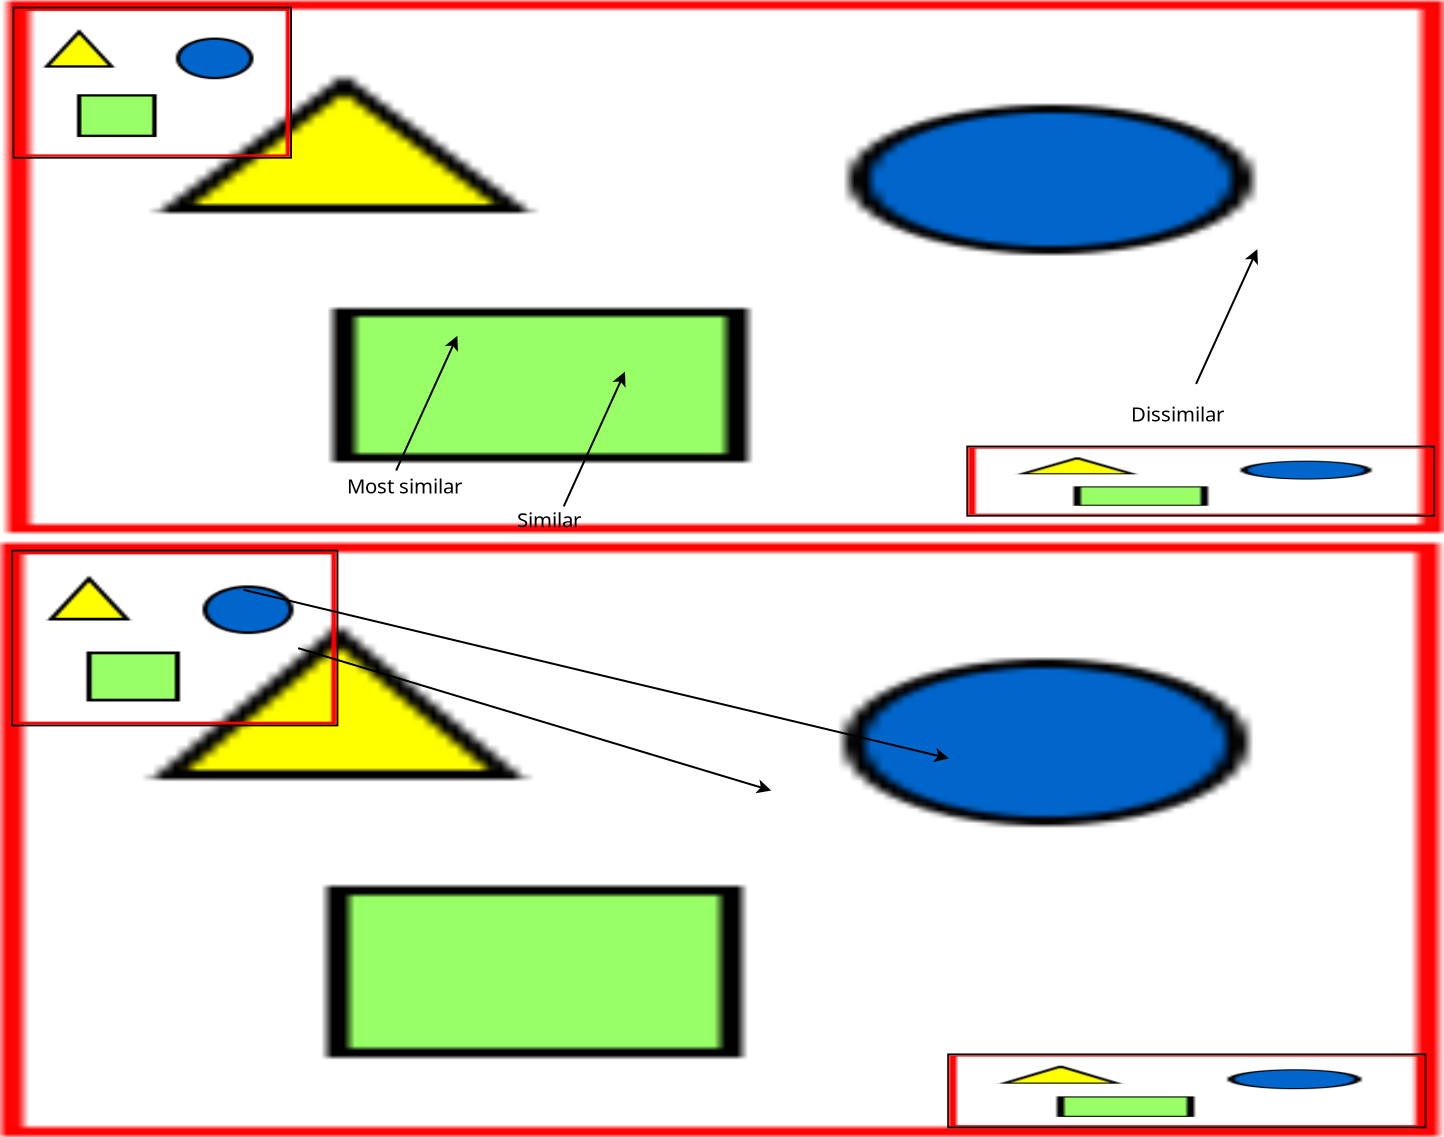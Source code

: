 <?xml version="1.0" encoding="UTF-8"?>
<dia:diagram xmlns:dia="http://www.lysator.liu.se/~alla/dia/">
  <dia:layer name="Background" visible="true" active="true">
    <dia:object type="Standard - Image" version="0" id="O0">
      <dia:attribute name="obj_pos">
        <dia:point val="7.178,3.887"/>
      </dia:attribute>
      <dia:attribute name="obj_bb">
        <dia:rectangle val="7.128,3.837;79.028,30.515"/>
      </dia:attribute>
      <dia:attribute name="elem_corner">
        <dia:point val="7.178,3.887"/>
      </dia:attribute>
      <dia:attribute name="elem_width">
        <dia:real val="71.8"/>
      </dia:attribute>
      <dia:attribute name="elem_height">
        <dia:real val="26.578"/>
      </dia:attribute>
      <dia:attribute name="draw_border">
        <dia:boolean val="false"/>
      </dia:attribute>
      <dia:attribute name="keep_aspect">
        <dia:boolean val="true"/>
      </dia:attribute>
      <dia:attribute name="file">
        <dia:string>#/home/abon/Submission_Working/images/png/applications/plume_searchresult_hist1.png#</dia:string>
      </dia:attribute>
    </dia:object>
    <dia:object type="Standard - Image" version="0" id="O1">
      <dia:attribute name="obj_pos">
        <dia:point val="7.534,4.27"/>
      </dia:attribute>
      <dia:attribute name="obj_bb">
        <dia:rectangle val="7.484,4.22;21.354,11.72"/>
      </dia:attribute>
      <dia:attribute name="elem_corner">
        <dia:point val="7.534,4.27"/>
      </dia:attribute>
      <dia:attribute name="elem_width">
        <dia:real val="13.77"/>
      </dia:attribute>
      <dia:attribute name="elem_height">
        <dia:real val="7.4"/>
      </dia:attribute>
      <dia:attribute name="draw_border">
        <dia:boolean val="true"/>
      </dia:attribute>
      <dia:attribute name="keep_aspect">
        <dia:boolean val="true"/>
      </dia:attribute>
      <dia:attribute name="file">
        <dia:string>#/home/abon/Submission_Working/images/png/applications/hist1.png#</dia:string>
      </dia:attribute>
    </dia:object>
    <dia:object type="Standard - Image" version="0" id="O2">
      <dia:attribute name="obj_pos">
        <dia:point val="55.22,26.216"/>
      </dia:attribute>
      <dia:attribute name="obj_bb">
        <dia:rectangle val="55.17,26.166;78.51,29.62"/>
      </dia:attribute>
      <dia:attribute name="elem_corner">
        <dia:point val="55.22,26.216"/>
      </dia:attribute>
      <dia:attribute name="elem_width">
        <dia:real val="23.24"/>
      </dia:attribute>
      <dia:attribute name="elem_height">
        <dia:real val="3.354"/>
      </dia:attribute>
      <dia:attribute name="draw_border">
        <dia:boolean val="true"/>
      </dia:attribute>
      <dia:attribute name="keep_aspect">
        <dia:boolean val="true"/>
      </dia:attribute>
      <dia:attribute name="file">
        <dia:string>#/home/abon/Submission_Working/images/png/applications/plume_searchresult_hist1_tf.png#</dia:string>
      </dia:attribute>
    </dia:object>
    <dia:object type="Standard - Image" version="0" id="O3">
      <dia:attribute name="obj_pos">
        <dia:point val="6.854,30.989"/>
      </dia:attribute>
      <dia:attribute name="obj_bb">
        <dia:rectangle val="6.804,30.939;78.795,60.7"/>
      </dia:attribute>
      <dia:attribute name="elem_corner">
        <dia:point val="6.854,30.989"/>
      </dia:attribute>
      <dia:attribute name="elem_width">
        <dia:real val="71.891"/>
      </dia:attribute>
      <dia:attribute name="elem_height">
        <dia:real val="29.661"/>
      </dia:attribute>
      <dia:attribute name="draw_border">
        <dia:boolean val="false"/>
      </dia:attribute>
      <dia:attribute name="keep_aspect">
        <dia:boolean val="true"/>
      </dia:attribute>
      <dia:attribute name="file">
        <dia:string>#/home/abon/Submission_Working/images/png/applications/plume_searchresult_hist3.png#</dia:string>
      </dia:attribute>
    </dia:object>
    <dia:object type="Standard - Image" version="0" id="O4">
      <dia:attribute name="obj_pos">
        <dia:point val="7.47,31.422"/>
      </dia:attribute>
      <dia:attribute name="obj_bb">
        <dia:rectangle val="7.42,31.372;23.674,40.105"/>
      </dia:attribute>
      <dia:attribute name="elem_corner">
        <dia:point val="7.47,31.422"/>
      </dia:attribute>
      <dia:attribute name="elem_width">
        <dia:real val="16.154"/>
      </dia:attribute>
      <dia:attribute name="elem_height">
        <dia:real val="8.634"/>
      </dia:attribute>
      <dia:attribute name="draw_border">
        <dia:boolean val="true"/>
      </dia:attribute>
      <dia:attribute name="keep_aspect">
        <dia:boolean val="true"/>
      </dia:attribute>
      <dia:attribute name="file">
        <dia:string>#/home/abon/Submission_Working/images/png/applications/hist4.png#</dia:string>
      </dia:attribute>
    </dia:object>
    <dia:object type="Standard - Image" version="0" id="O5">
      <dia:attribute name="obj_pos">
        <dia:point val="54.265,56.609"/>
      </dia:attribute>
      <dia:attribute name="obj_bb">
        <dia:rectangle val="54.215,56.559;78.077,60.201"/>
      </dia:attribute>
      <dia:attribute name="elem_corner">
        <dia:point val="54.265,56.609"/>
      </dia:attribute>
      <dia:attribute name="elem_width">
        <dia:real val="23.762"/>
      </dia:attribute>
      <dia:attribute name="elem_height">
        <dia:real val="3.542"/>
      </dia:attribute>
      <dia:attribute name="draw_border">
        <dia:boolean val="true"/>
      </dia:attribute>
      <dia:attribute name="keep_aspect">
        <dia:boolean val="true"/>
      </dia:attribute>
      <dia:attribute name="file">
        <dia:string>#/home/abon/Submission_Working/images/png/applications/plume_searchresult_hist3_tf.png#</dia:string>
      </dia:attribute>
    </dia:object>
    <dia:object type="Standard - Text" version="1" id="O6">
      <dia:attribute name="obj_pos">
        <dia:point val="24.16,28.513"/>
      </dia:attribute>
      <dia:attribute name="obj_bb">
        <dia:rectangle val="24.16,27.568;30.317,28.753"/>
      </dia:attribute>
      <dia:attribute name="text">
        <dia:composite type="text">
          <dia:attribute name="string">
            <dia:string>#Most similar#</dia:string>
          </dia:attribute>
          <dia:attribute name="font">
            <dia:font family="sans" style="0" name="Helvetica"/>
          </dia:attribute>
          <dia:attribute name="height">
            <dia:real val="1.27"/>
          </dia:attribute>
          <dia:attribute name="pos">
            <dia:point val="24.16,28.513"/>
          </dia:attribute>
          <dia:attribute name="color">
            <dia:color val="#000000"/>
          </dia:attribute>
          <dia:attribute name="alignment">
            <dia:enum val="0"/>
          </dia:attribute>
        </dia:composite>
      </dia:attribute>
      <dia:attribute name="valign">
        <dia:enum val="3"/>
      </dia:attribute>
    </dia:object>
    <dia:object type="Standard - Line" version="0" id="O7">
      <dia:attribute name="obj_pos">
        <dia:point val="26.61,27.364"/>
      </dia:attribute>
      <dia:attribute name="obj_bb">
        <dia:rectangle val="26.543,20.526;29.763,27.43"/>
      </dia:attribute>
      <dia:attribute name="conn_endpoints">
        <dia:point val="26.61,27.364"/>
        <dia:point val="29.672,20.627"/>
      </dia:attribute>
      <dia:attribute name="numcp">
        <dia:int val="1"/>
      </dia:attribute>
      <dia:attribute name="end_arrow">
        <dia:enum val="22"/>
      </dia:attribute>
      <dia:attribute name="end_arrow_length">
        <dia:real val="0.5"/>
      </dia:attribute>
      <dia:attribute name="end_arrow_width">
        <dia:real val="0.5"/>
      </dia:attribute>
    </dia:object>
    <dia:object type="Standard - Text" version="1" id="O8">
      <dia:attribute name="obj_pos">
        <dia:point val="32.657,30.197"/>
      </dia:attribute>
      <dia:attribute name="obj_bb">
        <dia:rectangle val="32.657,29.252;36.18,30.437"/>
      </dia:attribute>
      <dia:attribute name="text">
        <dia:composite type="text">
          <dia:attribute name="string">
            <dia:string>#Similar#</dia:string>
          </dia:attribute>
          <dia:attribute name="font">
            <dia:font family="sans" style="0" name="Helvetica"/>
          </dia:attribute>
          <dia:attribute name="height">
            <dia:real val="1.27"/>
          </dia:attribute>
          <dia:attribute name="pos">
            <dia:point val="32.657,30.197"/>
          </dia:attribute>
          <dia:attribute name="color">
            <dia:color val="#000000"/>
          </dia:attribute>
          <dia:attribute name="alignment">
            <dia:enum val="0"/>
          </dia:attribute>
        </dia:composite>
      </dia:attribute>
      <dia:attribute name="valign">
        <dia:enum val="3"/>
      </dia:attribute>
    </dia:object>
    <dia:object type="Standard - Line" version="0" id="O9">
      <dia:attribute name="obj_pos">
        <dia:point val="34.99,29.158"/>
      </dia:attribute>
      <dia:attribute name="obj_bb">
        <dia:rectangle val="34.924,22.319;38.143,29.224"/>
      </dia:attribute>
      <dia:attribute name="conn_endpoints">
        <dia:point val="34.99,29.158"/>
        <dia:point val="38.052,22.421"/>
      </dia:attribute>
      <dia:attribute name="numcp">
        <dia:int val="1"/>
      </dia:attribute>
      <dia:attribute name="end_arrow">
        <dia:enum val="22"/>
      </dia:attribute>
      <dia:attribute name="end_arrow_length">
        <dia:real val="0.5"/>
      </dia:attribute>
      <dia:attribute name="end_arrow_width">
        <dia:real val="0.5"/>
      </dia:attribute>
    </dia:object>
    <dia:object type="Standard - Text" version="1" id="O10">
      <dia:attribute name="obj_pos">
        <dia:point val="63.357,24.915"/>
      </dia:attribute>
      <dia:attribute name="obj_bb">
        <dia:rectangle val="63.357,23.97;68.359,25.154"/>
      </dia:attribute>
      <dia:attribute name="text">
        <dia:composite type="text">
          <dia:attribute name="string">
            <dia:string>#Dissimilar#</dia:string>
          </dia:attribute>
          <dia:attribute name="font">
            <dia:font family="sans" style="0" name="Helvetica"/>
          </dia:attribute>
          <dia:attribute name="height">
            <dia:real val="1.27"/>
          </dia:attribute>
          <dia:attribute name="pos">
            <dia:point val="63.357,24.915"/>
          </dia:attribute>
          <dia:attribute name="color">
            <dia:color val="#000000"/>
          </dia:attribute>
          <dia:attribute name="alignment">
            <dia:enum val="0"/>
          </dia:attribute>
        </dia:composite>
      </dia:attribute>
      <dia:attribute name="valign">
        <dia:enum val="3"/>
      </dia:attribute>
    </dia:object>
    <dia:object type="Standard - Line" version="0" id="O11">
      <dia:attribute name="obj_pos">
        <dia:point val="66.608,23.033"/>
      </dia:attribute>
      <dia:attribute name="obj_bb">
        <dia:rectangle val="66.542,16.195;69.761,23.1"/>
      </dia:attribute>
      <dia:attribute name="conn_endpoints">
        <dia:point val="66.608,23.033"/>
        <dia:point val="69.67,16.296"/>
      </dia:attribute>
      <dia:attribute name="numcp">
        <dia:int val="1"/>
      </dia:attribute>
      <dia:attribute name="end_arrow">
        <dia:enum val="22"/>
      </dia:attribute>
      <dia:attribute name="end_arrow_length">
        <dia:real val="0.5"/>
      </dia:attribute>
      <dia:attribute name="end_arrow_width">
        <dia:real val="0.5"/>
      </dia:attribute>
    </dia:object>
    <dia:object type="Standard - Line" version="0" id="O12">
      <dia:attribute name="obj_pos">
        <dia:point val="21.71,36.245"/>
      </dia:attribute>
      <dia:attribute name="obj_bb">
        <dia:rectangle val="21.648,36.183;45.473,43.535"/>
      </dia:attribute>
      <dia:attribute name="conn_endpoints">
        <dia:point val="21.71,36.245"/>
        <dia:point val="45.366,43.365"/>
      </dia:attribute>
      <dia:attribute name="numcp">
        <dia:int val="1"/>
      </dia:attribute>
      <dia:attribute name="end_arrow">
        <dia:enum val="22"/>
      </dia:attribute>
      <dia:attribute name="end_arrow_length">
        <dia:real val="0.5"/>
      </dia:attribute>
      <dia:attribute name="end_arrow_width">
        <dia:real val="0.5"/>
      </dia:attribute>
    </dia:object>
    <dia:object type="Standard - Line" version="0" id="O13">
      <dia:attribute name="obj_pos">
        <dia:point val="18.985,33.329"/>
      </dia:attribute>
      <dia:attribute name="obj_bb">
        <dia:rectangle val="18.925,33.269;54.355,41.967"/>
      </dia:attribute>
      <dia:attribute name="conn_endpoints">
        <dia:point val="18.985,33.329"/>
        <dia:point val="54.247,41.757"/>
      </dia:attribute>
      <dia:attribute name="numcp">
        <dia:int val="1"/>
      </dia:attribute>
      <dia:attribute name="end_arrow">
        <dia:enum val="22"/>
      </dia:attribute>
      <dia:attribute name="end_arrow_length">
        <dia:real val="0.5"/>
      </dia:attribute>
      <dia:attribute name="end_arrow_width">
        <dia:real val="0.5"/>
      </dia:attribute>
    </dia:object>
  </dia:layer>
</dia:diagram>
